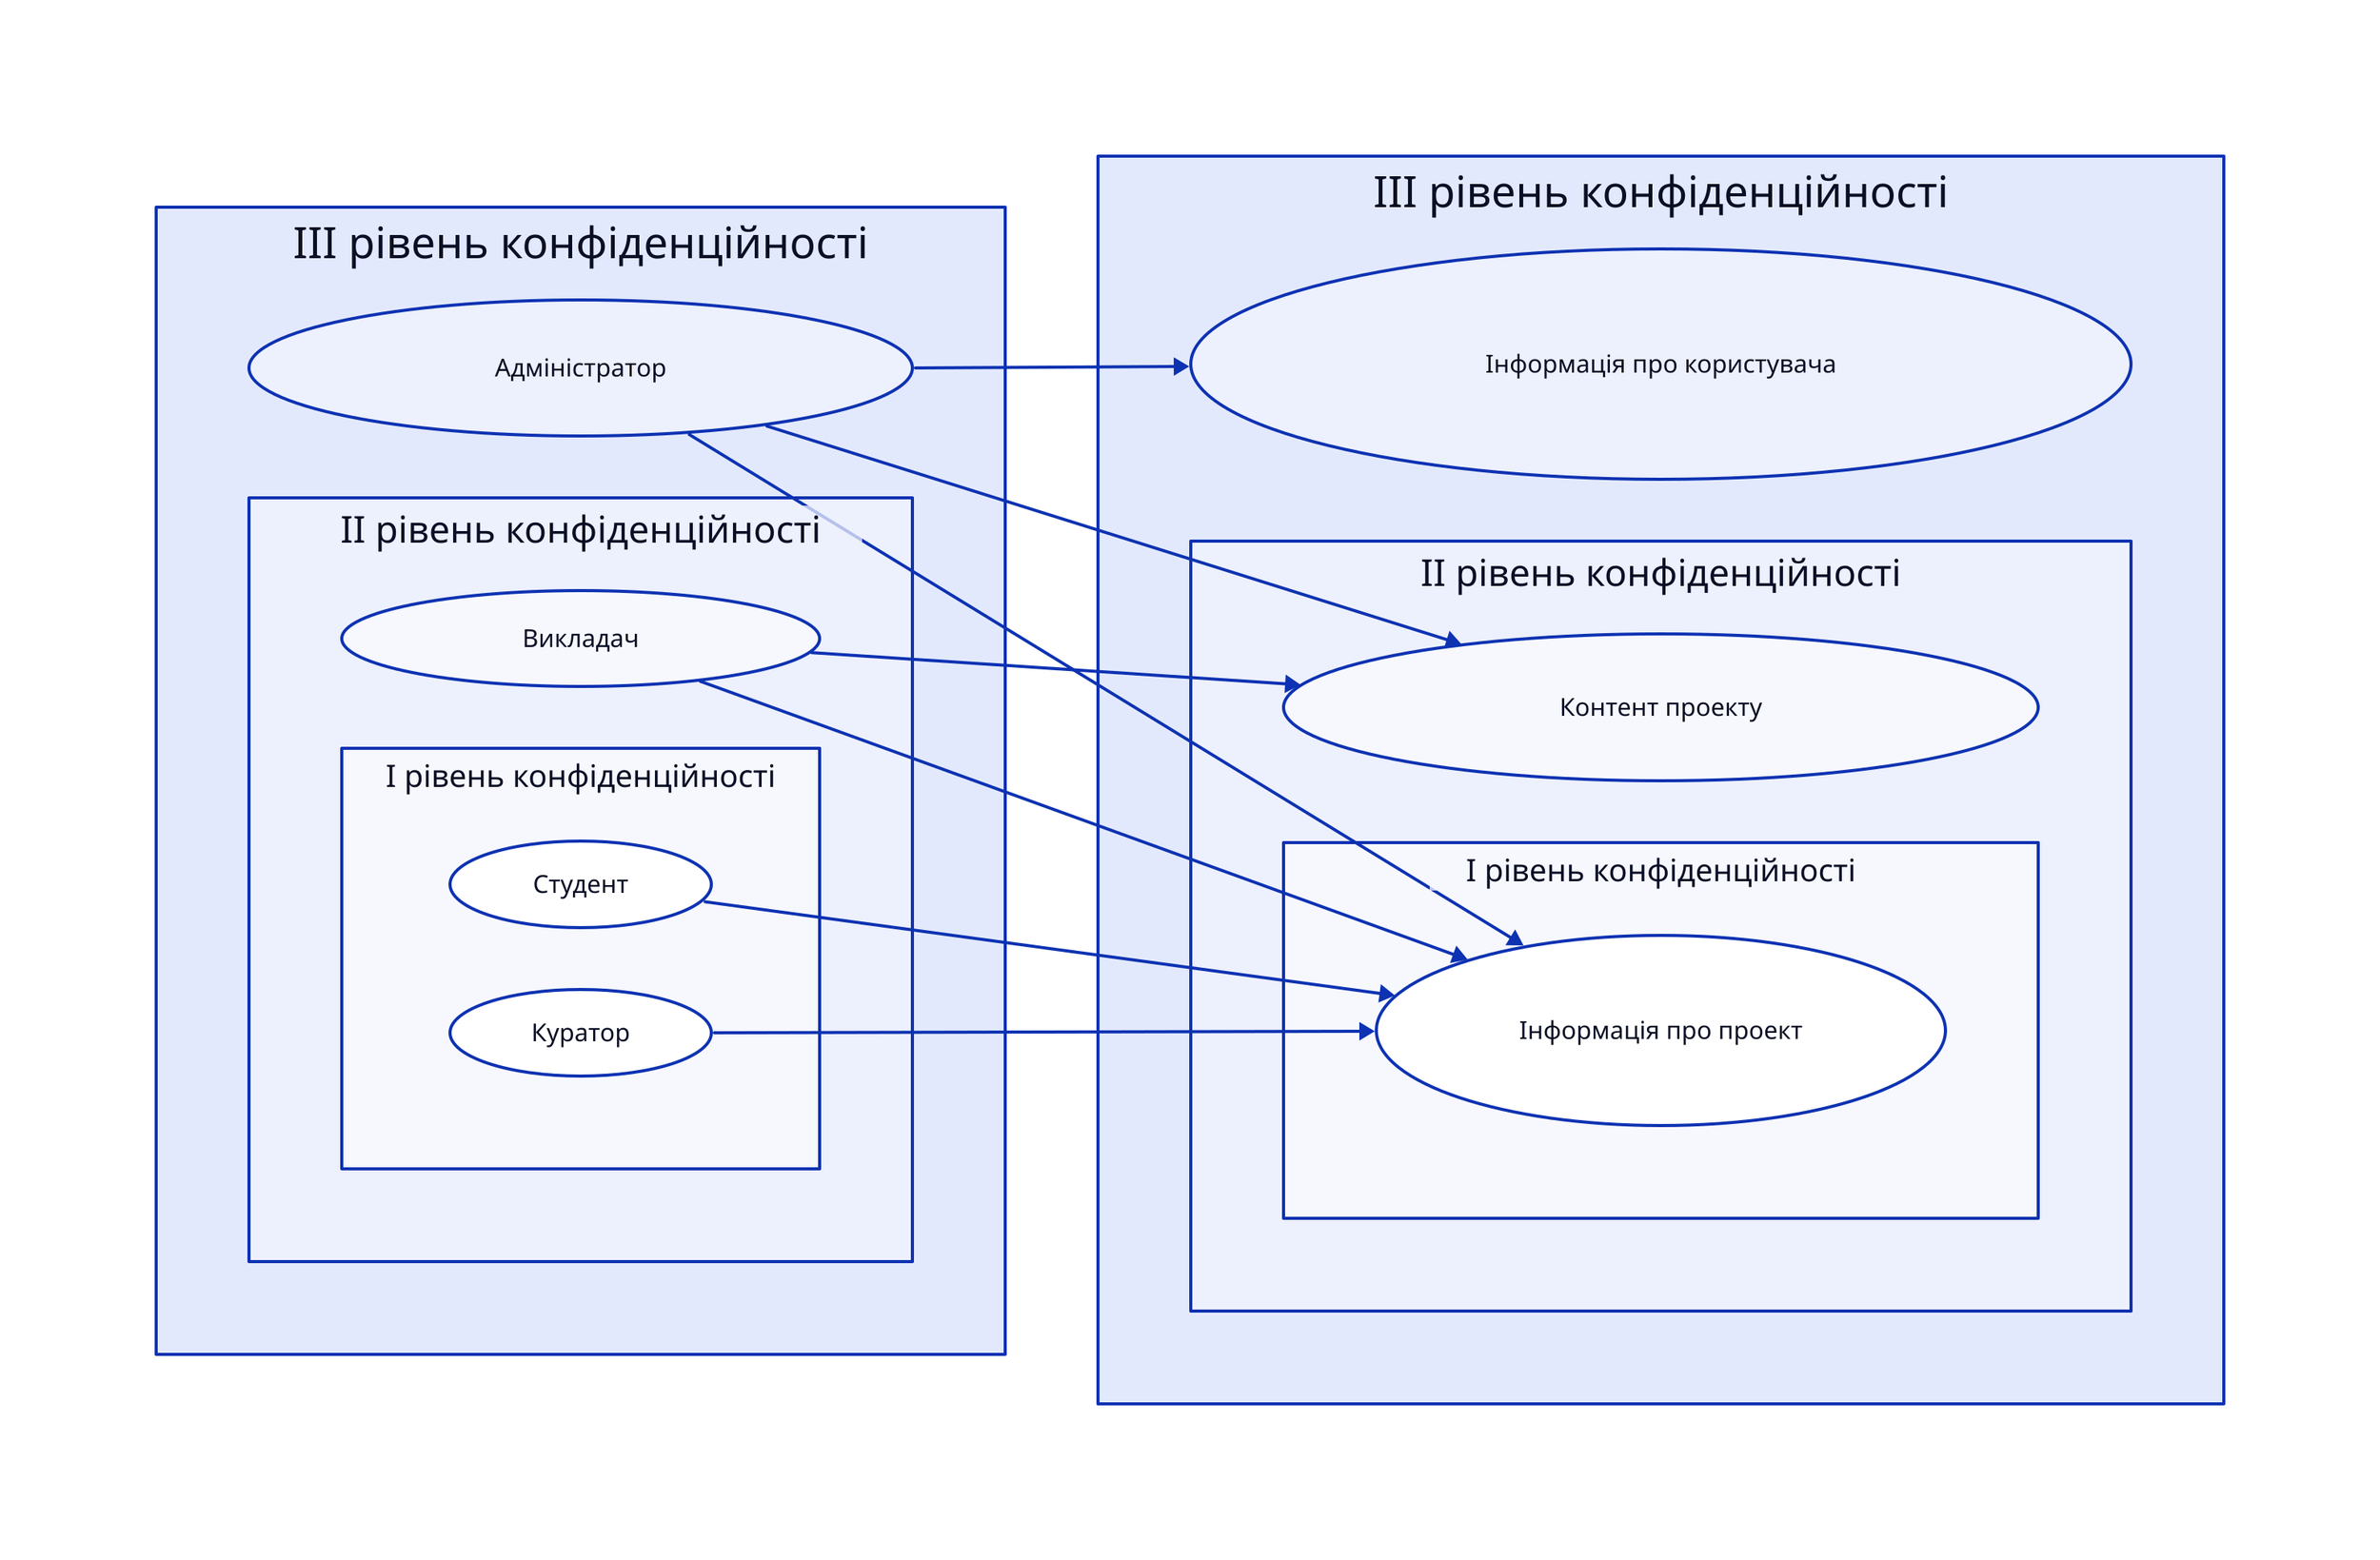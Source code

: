 s1: III рівень конфіденційності {
  grid-rows: 2

  admin: Адміністратор
  admin.shape: oval

  s2: II рівень конфіденційності {
    grid-rows: 2

    instructor: Викладач
    instructor.shape: oval

    s3: I рівень конфіденційності {
      grid-rows: 2

      student: Студент
      student.shape: oval

      curator: Куратор
      curator.shape: oval
    }
  }
}

o1: III рівень конфіденційності {
  grid-rows: 2

  user_info: Інформація про користувача
  user_info.shape: oval

  o2: II рівень конфіденційності {
    grid-rows: 2

    project_content: Контент проекту
    project_content.shape: oval

    o3: I рівень конфіденційності {
      grid-rows: 2

      project_info: Інформація про проект
      project_info.shape: oval
    }
  }
}

s1.admin -> o1.user_info
s1.admin -> o1.o2.project_content
s1.admin -> o1.o2.o3.project_info

s1.s2.instructor -> o1.o2.project_content
s1.s2.instructor -> o1.o2.o3.project_info

s1.s2.s3.curator -> o1.o2.o3.project_info

s1.s2.s3.student -> o1.o2.o3.project_info

